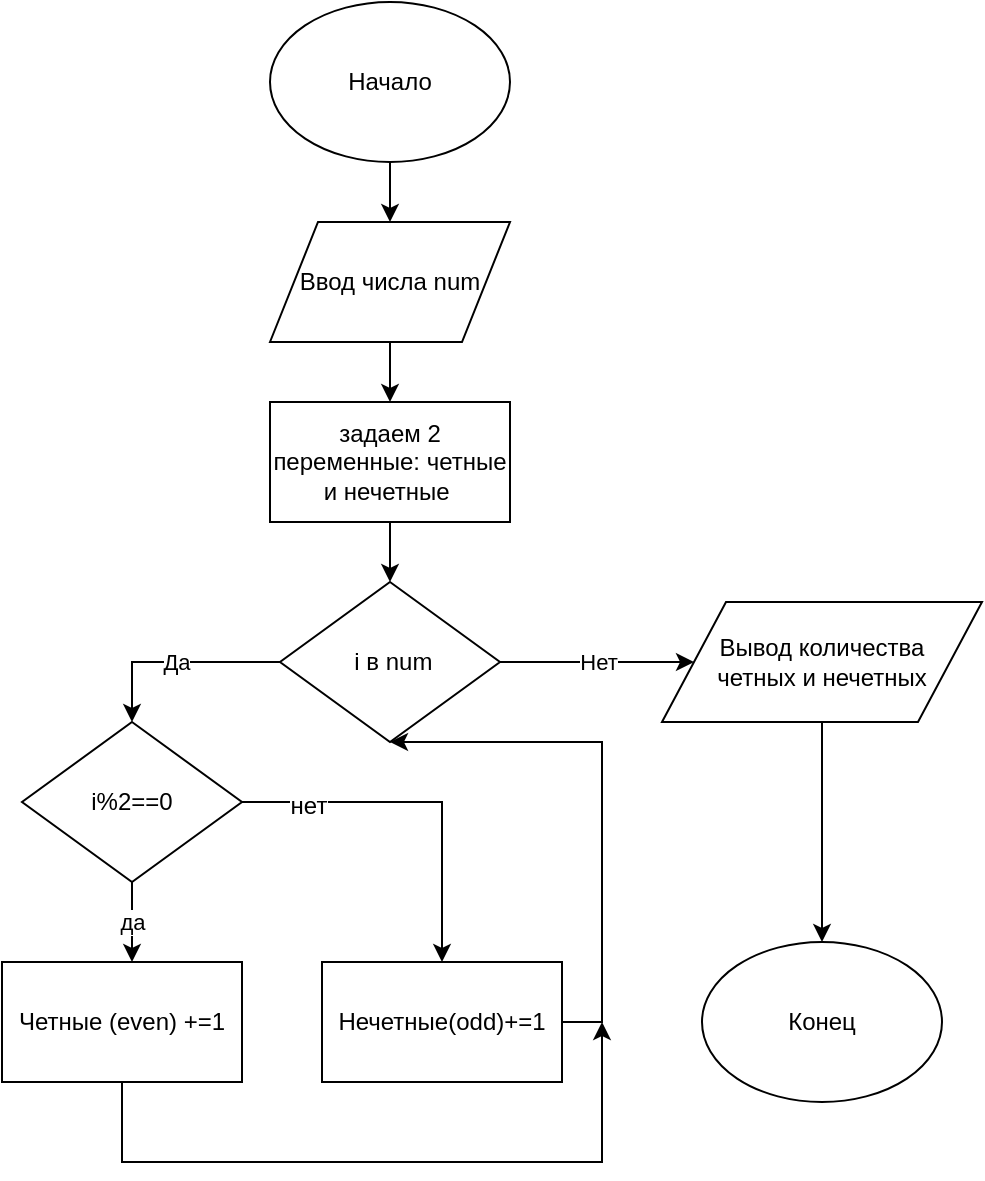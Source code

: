 <mxfile version="12.7.2" type="device" pages="5"><diagram id="cVcBl5PvvGl1YA1NS3B1" name="task_2"><mxGraphModel dx="1230" dy="556" grid="1" gridSize="10" guides="1" tooltips="1" connect="1" arrows="1" fold="1" page="1" pageScale="1" pageWidth="827" pageHeight="1169" math="0" shadow="0"><root><mxCell id="0"/><mxCell id="1" parent="0"/><mxCell id="2B7s7VQvjtaBK5-fvuif-4" value="" style="edgeStyle=orthogonalEdgeStyle;rounded=0;orthogonalLoop=1;jettySize=auto;html=1;" edge="1" parent="1" source="2B7s7VQvjtaBK5-fvuif-1" target="2B7s7VQvjtaBK5-fvuif-2"><mxGeometry relative="1" as="geometry"/></mxCell><mxCell id="2B7s7VQvjtaBK5-fvuif-1" value="Начало&lt;br&gt;" style="ellipse;whiteSpace=wrap;html=1;" vertex="1" parent="1"><mxGeometry x="354" y="40" width="120" height="80" as="geometry"/></mxCell><mxCell id="2B7s7VQvjtaBK5-fvuif-5" value="" style="edgeStyle=orthogonalEdgeStyle;rounded=0;orthogonalLoop=1;jettySize=auto;html=1;" edge="1" parent="1" source="2B7s7VQvjtaBK5-fvuif-2" target="2B7s7VQvjtaBK5-fvuif-3"><mxGeometry relative="1" as="geometry"/></mxCell><mxCell id="2B7s7VQvjtaBK5-fvuif-2" value="Ввод числа num" style="shape=parallelogram;perimeter=parallelogramPerimeter;whiteSpace=wrap;html=1;" vertex="1" parent="1"><mxGeometry x="354" y="150" width="120" height="60" as="geometry"/></mxCell><mxCell id="2B7s7VQvjtaBK5-fvuif-8" value="" style="edgeStyle=orthogonalEdgeStyle;rounded=0;orthogonalLoop=1;jettySize=auto;html=1;" edge="1" parent="1" source="2B7s7VQvjtaBK5-fvuif-3" target="2B7s7VQvjtaBK5-fvuif-7"><mxGeometry relative="1" as="geometry"/></mxCell><mxCell id="2B7s7VQvjtaBK5-fvuif-3" value="задаем 2 переменные: четные и нечетные&amp;nbsp;" style="rounded=0;whiteSpace=wrap;html=1;" vertex="1" parent="1"><mxGeometry x="354" y="240" width="120" height="60" as="geometry"/></mxCell><mxCell id="2B7s7VQvjtaBK5-fvuif-10" value="Да" style="edgeStyle=orthogonalEdgeStyle;rounded=0;orthogonalLoop=1;jettySize=auto;html=1;entryX=0.5;entryY=0;entryDx=0;entryDy=0;" edge="1" parent="1" source="2B7s7VQvjtaBK5-fvuif-7" target="2B7s7VQvjtaBK5-fvuif-9"><mxGeometry relative="1" as="geometry"/></mxCell><mxCell id="2B7s7VQvjtaBK5-fvuif-22" value="Нет" style="edgeStyle=orthogonalEdgeStyle;rounded=0;orthogonalLoop=1;jettySize=auto;html=1;entryX=0;entryY=0.5;entryDx=0;entryDy=0;" edge="1" parent="1" source="2B7s7VQvjtaBK5-fvuif-7" target="2B7s7VQvjtaBK5-fvuif-23"><mxGeometry relative="1" as="geometry"><mxPoint x="549" y="370" as="targetPoint"/></mxGeometry></mxCell><mxCell id="2B7s7VQvjtaBK5-fvuif-7" value="&amp;nbsp;i в num" style="rhombus;whiteSpace=wrap;html=1;" vertex="1" parent="1"><mxGeometry x="359" y="330" width="110" height="80" as="geometry"/></mxCell><mxCell id="2B7s7VQvjtaBK5-fvuif-12" value="да" style="edgeStyle=orthogonalEdgeStyle;rounded=0;orthogonalLoop=1;jettySize=auto;html=1;" edge="1" parent="1" source="2B7s7VQvjtaBK5-fvuif-9" target="2B7s7VQvjtaBK5-fvuif-11"><mxGeometry relative="1" as="geometry"><Array as="points"><mxPoint x="285" y="510"/><mxPoint x="285" y="510"/></Array></mxGeometry></mxCell><mxCell id="2B7s7VQvjtaBK5-fvuif-15" value="" style="edgeStyle=orthogonalEdgeStyle;rounded=0;orthogonalLoop=1;jettySize=auto;html=1;entryX=0.5;entryY=0;entryDx=0;entryDy=0;" edge="1" parent="1" source="2B7s7VQvjtaBK5-fvuif-9" target="2B7s7VQvjtaBK5-fvuif-13"><mxGeometry relative="1" as="geometry"><mxPoint x="420" y="440" as="targetPoint"/></mxGeometry></mxCell><mxCell id="2B7s7VQvjtaBK5-fvuif-16" value="нет" style="text;html=1;align=center;verticalAlign=middle;resizable=0;points=[];labelBackgroundColor=#ffffff;" vertex="1" connectable="0" parent="2B7s7VQvjtaBK5-fvuif-15"><mxGeometry x="-0.636" y="-2" relative="1" as="geometry"><mxPoint as="offset"/></mxGeometry></mxCell><mxCell id="2B7s7VQvjtaBK5-fvuif-9" value="i%2==0" style="rhombus;whiteSpace=wrap;html=1;" vertex="1" parent="1"><mxGeometry x="230" y="400" width="110" height="80" as="geometry"/></mxCell><mxCell id="2B7s7VQvjtaBK5-fvuif-20" value="" style="edgeStyle=orthogonalEdgeStyle;rounded=0;orthogonalLoop=1;jettySize=auto;html=1;" edge="1" parent="1" source="2B7s7VQvjtaBK5-fvuif-11"><mxGeometry relative="1" as="geometry"><mxPoint x="520" y="550" as="targetPoint"/><Array as="points"><mxPoint x="280" y="620"/><mxPoint x="520" y="620"/></Array></mxGeometry></mxCell><mxCell id="2B7s7VQvjtaBK5-fvuif-11" value="Четные (even) +=1" style="rounded=0;whiteSpace=wrap;html=1;" vertex="1" parent="1"><mxGeometry x="220" y="520" width="120" height="60" as="geometry"/></mxCell><mxCell id="2B7s7VQvjtaBK5-fvuif-18" value="" style="edgeStyle=orthogonalEdgeStyle;rounded=0;orthogonalLoop=1;jettySize=auto;html=1;entryX=0.5;entryY=1;entryDx=0;entryDy=0;exitX=1;exitY=0.5;exitDx=0;exitDy=0;" edge="1" parent="1" source="2B7s7VQvjtaBK5-fvuif-13" target="2B7s7VQvjtaBK5-fvuif-7"><mxGeometry relative="1" as="geometry"><mxPoint x="440" y="660" as="targetPoint"/><Array as="points"><mxPoint x="520" y="550"/><mxPoint x="520" y="410"/></Array></mxGeometry></mxCell><mxCell id="2B7s7VQvjtaBK5-fvuif-13" value="Нечетные(odd)+=1" style="rounded=0;whiteSpace=wrap;html=1;" vertex="1" parent="1"><mxGeometry x="380" y="520" width="120" height="60" as="geometry"/></mxCell><mxCell id="2B7s7VQvjtaBK5-fvuif-26" value="" style="edgeStyle=orthogonalEdgeStyle;rounded=0;orthogonalLoop=1;jettySize=auto;html=1;entryX=0.5;entryY=0;entryDx=0;entryDy=0;" edge="1" parent="1" source="2B7s7VQvjtaBK5-fvuif-23" target="2B7s7VQvjtaBK5-fvuif-24"><mxGeometry relative="1" as="geometry"><mxPoint x="630" y="480" as="targetPoint"/></mxGeometry></mxCell><mxCell id="2B7s7VQvjtaBK5-fvuif-23" value="Вывод количества &lt;br&gt;четных и нечетных" style="shape=parallelogram;perimeter=parallelogramPerimeter;whiteSpace=wrap;html=1;" vertex="1" parent="1"><mxGeometry x="550" y="340" width="160" height="60" as="geometry"/></mxCell><mxCell id="2B7s7VQvjtaBK5-fvuif-24" value="Конец" style="ellipse;whiteSpace=wrap;html=1;" vertex="1" parent="1"><mxGeometry x="570" y="510" width="120" height="80" as="geometry"/></mxCell></root></mxGraphModel></diagram><diagram id="htHFa35PBPR-ctYEZEYh" name="task_3"><mxGraphModel dx="1230" dy="556" grid="1" gridSize="10" guides="1" tooltips="1" connect="1" arrows="1" fold="1" page="1" pageScale="1" pageWidth="827" pageHeight="1169" math="0" shadow="0"><root><mxCell id="3wDYIegQYm0d0tAoVAEb-0"/><mxCell id="3wDYIegQYm0d0tAoVAEb-1" parent="3wDYIegQYm0d0tAoVAEb-0"/><mxCell id="3wDYIegQYm0d0tAoVAEb-7" value="" style="edgeStyle=orthogonalEdgeStyle;rounded=0;orthogonalLoop=1;jettySize=auto;html=1;" edge="1" parent="3wDYIegQYm0d0tAoVAEb-1" source="3wDYIegQYm0d0tAoVAEb-2" target="3wDYIegQYm0d0tAoVAEb-3"><mxGeometry relative="1" as="geometry"/></mxCell><mxCell id="3wDYIegQYm0d0tAoVAEb-2" value="Начало&lt;br&gt;" style="ellipse;whiteSpace=wrap;html=1;" vertex="1" parent="3wDYIegQYm0d0tAoVAEb-1"><mxGeometry x="100" y="40" width="120" height="80" as="geometry"/></mxCell><mxCell id="3wDYIegQYm0d0tAoVAEb-8" value="" style="edgeStyle=orthogonalEdgeStyle;rounded=0;orthogonalLoop=1;jettySize=auto;html=1;" edge="1" parent="3wDYIegQYm0d0tAoVAEb-1" source="3wDYIegQYm0d0tAoVAEb-3" target="3wDYIegQYm0d0tAoVAEb-4"><mxGeometry relative="1" as="geometry"/></mxCell><mxCell id="3wDYIegQYm0d0tAoVAEb-3" value="ввод num &lt;br&gt;типа int" style="shape=parallelogram;perimeter=parallelogramPerimeter;whiteSpace=wrap;html=1;" vertex="1" parent="3wDYIegQYm0d0tAoVAEb-1"><mxGeometry x="100" y="160" width="120" height="60" as="geometry"/></mxCell><mxCell id="3wDYIegQYm0d0tAoVAEb-9" value="" style="edgeStyle=orthogonalEdgeStyle;rounded=0;orthogonalLoop=1;jettySize=auto;html=1;" edge="1" parent="3wDYIegQYm0d0tAoVAEb-1" source="3wDYIegQYm0d0tAoVAEb-4" target="3wDYIegQYm0d0tAoVAEb-5"><mxGeometry relative="1" as="geometry"/></mxCell><mxCell id="3wDYIegQYm0d0tAoVAEb-4" value="change(num)" style="shape=process;whiteSpace=wrap;html=1;backgroundOutline=1;" vertex="1" parent="3wDYIegQYm0d0tAoVAEb-1"><mxGeometry x="100" y="260" width="120" height="60" as="geometry"/></mxCell><mxCell id="3wDYIegQYm0d0tAoVAEb-10" value="" style="edgeStyle=orthogonalEdgeStyle;rounded=0;orthogonalLoop=1;jettySize=auto;html=1;" edge="1" parent="3wDYIegQYm0d0tAoVAEb-1" source="3wDYIegQYm0d0tAoVAEb-5" target="3wDYIegQYm0d0tAoVAEb-6"><mxGeometry relative="1" as="geometry"/></mxCell><mxCell id="3wDYIegQYm0d0tAoVAEb-5" value="вывод change(num)" style="shape=parallelogram;perimeter=parallelogramPerimeter;whiteSpace=wrap;html=1;" vertex="1" parent="3wDYIegQYm0d0tAoVAEb-1"><mxGeometry x="100" y="360" width="120" height="60" as="geometry"/></mxCell><mxCell id="3wDYIegQYm0d0tAoVAEb-6" value="happy end" style="ellipse;whiteSpace=wrap;html=1;" vertex="1" parent="3wDYIegQYm0d0tAoVAEb-1"><mxGeometry x="100" y="460" width="120" height="80" as="geometry"/></mxCell><mxCell id="3wDYIegQYm0d0tAoVAEb-15" value="" style="edgeStyle=orthogonalEdgeStyle;rounded=0;orthogonalLoop=1;jettySize=auto;html=1;" edge="1" parent="3wDYIegQYm0d0tAoVAEb-1" source="3wDYIegQYm0d0tAoVAEb-11" target="3wDYIegQYm0d0tAoVAEb-12"><mxGeometry relative="1" as="geometry"/></mxCell><mxCell id="3wDYIegQYm0d0tAoVAEb-11" value="change(num)" style="ellipse;whiteSpace=wrap;html=1;" vertex="1" parent="3wDYIegQYm0d0tAoVAEb-1"><mxGeometry x="560" y="40" width="120" height="80" as="geometry"/></mxCell><mxCell id="3wDYIegQYm0d0tAoVAEb-14" value="" style="edgeStyle=orthogonalEdgeStyle;rounded=0;orthogonalLoop=1;jettySize=auto;html=1;" edge="1" parent="3wDYIegQYm0d0tAoVAEb-1" source="3wDYIegQYm0d0tAoVAEb-12" target="3wDYIegQYm0d0tAoVAEb-13"><mxGeometry relative="1" as="geometry"/></mxCell><mxCell id="3wDYIegQYm0d0tAoVAEb-12" value="x=num%10" style="rounded=0;whiteSpace=wrap;html=1;" vertex="1" parent="3wDYIegQYm0d0tAoVAEb-1"><mxGeometry x="560" y="140" width="120" height="60" as="geometry"/></mxCell><mxCell id="HmK0PFkaujQfzYvr7Cwz-4" value="" style="edgeStyle=orthogonalEdgeStyle;rounded=0;orthogonalLoop=1;jettySize=auto;html=1;" edge="1" parent="3wDYIegQYm0d0tAoVAEb-1" source="3wDYIegQYm0d0tAoVAEb-13" target="3wDYIegQYm0d0tAoVAEb-16"><mxGeometry relative="1" as="geometry"/></mxCell><mxCell id="3wDYIegQYm0d0tAoVAEb-13" value="new_num=num//10" style="rounded=0;whiteSpace=wrap;html=1;" vertex="1" parent="3wDYIegQYm0d0tAoVAEb-1"><mxGeometry x="560" y="220" width="120" height="60" as="geometry"/></mxCell><mxCell id="3wDYIegQYm0d0tAoVAEb-18" value="Да" style="edgeStyle=orthogonalEdgeStyle;rounded=0;orthogonalLoop=1;jettySize=auto;html=1;" edge="1" parent="3wDYIegQYm0d0tAoVAEb-1" source="3wDYIegQYm0d0tAoVAEb-16"><mxGeometry relative="1" as="geometry"><mxPoint x="520" y="350" as="targetPoint"/></mxGeometry></mxCell><mxCell id="HmK0PFkaujQfzYvr7Cwz-2" value="нет" style="edgeStyle=orthogonalEdgeStyle;rounded=0;orthogonalLoop=1;jettySize=auto;html=1;" edge="1" parent="3wDYIegQYm0d0tAoVAEb-1" source="3wDYIegQYm0d0tAoVAEb-16"><mxGeometry relative="1" as="geometry"><mxPoint x="620" y="450" as="targetPoint"/></mxGeometry></mxCell><mxCell id="3wDYIegQYm0d0tAoVAEb-16" value="new_num ==0" style="rhombus;whiteSpace=wrap;html=1;" vertex="1" parent="3wDYIegQYm0d0tAoVAEb-1"><mxGeometry x="570" y="310" width="100" height="80" as="geometry"/></mxCell><mxCell id="HmK0PFkaujQfzYvr7Cwz-0" value="return x" style="rounded=0;whiteSpace=wrap;html=1;" vertex="1" parent="3wDYIegQYm0d0tAoVAEb-1"><mxGeometry x="400" y="320" width="120" height="60" as="geometry"/></mxCell><mxCell id="HmK0PFkaujQfzYvr7Cwz-6" value="" style="edgeStyle=orthogonalEdgeStyle;rounded=0;orthogonalLoop=1;jettySize=auto;html=1;" edge="1" parent="3wDYIegQYm0d0tAoVAEb-1" source="HmK0PFkaujQfzYvr7Cwz-3" target="HmK0PFkaujQfzYvr7Cwz-5"><mxGeometry relative="1" as="geometry"/></mxCell><mxCell id="HmK0PFkaujQfzYvr7Cwz-3" value="return x, change(new_num)" style="rounded=0;whiteSpace=wrap;html=1;" vertex="1" parent="3wDYIegQYm0d0tAoVAEb-1"><mxGeometry x="560" y="450" width="120" height="60" as="geometry"/></mxCell><mxCell id="HmK0PFkaujQfzYvr7Cwz-5" value="The end" style="ellipse;whiteSpace=wrap;html=1;" vertex="1" parent="3wDYIegQYm0d0tAoVAEb-1"><mxGeometry x="560" y="530" width="120" height="80" as="geometry"/></mxCell></root></mxGraphModel></diagram><diagram id="d_gdqu7An_P6Xfjf4X7l" name="task_4"><mxGraphModel dx="1230" dy="556" grid="1" gridSize="10" guides="1" tooltips="1" connect="1" arrows="1" fold="1" page="1" pageScale="1" pageWidth="827" pageHeight="1169" math="0" shadow="0"><root><mxCell id="zv3IUPLX15YgJbTpTtwb-0"/><mxCell id="zv3IUPLX15YgJbTpTtwb-1" parent="zv3IUPLX15YgJbTpTtwb-0"/><mxCell id="zv3IUPLX15YgJbTpTtwb-4" value="" style="edgeStyle=orthogonalEdgeStyle;rounded=0;orthogonalLoop=1;jettySize=auto;html=1;" edge="1" parent="zv3IUPLX15YgJbTpTtwb-1" source="zv3IUPLX15YgJbTpTtwb-2" target="zv3IUPLX15YgJbTpTtwb-3"><mxGeometry relative="1" as="geometry"/></mxCell><mxCell id="zv3IUPLX15YgJbTpTtwb-2" value="Начало&lt;br&gt;" style="ellipse;whiteSpace=wrap;html=1;" vertex="1" parent="zv3IUPLX15YgJbTpTtwb-1"><mxGeometry x="354" y="40" width="120" height="80" as="geometry"/></mxCell><mxCell id="zv3IUPLX15YgJbTpTtwb-6" value="" style="edgeStyle=orthogonalEdgeStyle;rounded=0;orthogonalLoop=1;jettySize=auto;html=1;" edge="1" parent="zv3IUPLX15YgJbTpTtwb-1" source="zv3IUPLX15YgJbTpTtwb-3" target="zv3IUPLX15YgJbTpTtwb-5"><mxGeometry relative="1" as="geometry"/></mxCell><mxCell id="zv3IUPLX15YgJbTpTtwb-3" value="Ввод числа n" style="shape=parallelogram;perimeter=parallelogramPerimeter;whiteSpace=wrap;html=1;" vertex="1" parent="zv3IUPLX15YgJbTpTtwb-1"><mxGeometry x="354" y="150" width="120" height="60" as="geometry"/></mxCell><mxCell id="zv3IUPLX15YgJbTpTtwb-8" value="" style="edgeStyle=orthogonalEdgeStyle;rounded=0;orthogonalLoop=1;jettySize=auto;html=1;" edge="1" parent="zv3IUPLX15YgJbTpTtwb-1" source="zv3IUPLX15YgJbTpTtwb-5" target="zv3IUPLX15YgJbTpTtwb-7"><mxGeometry relative="1" as="geometry"/></mxCell><mxCell id="zv3IUPLX15YgJbTpTtwb-5" value="number=1&lt;br&gt;i=1&lt;br&gt;summ=0" style="rounded=0;whiteSpace=wrap;html=1;" vertex="1" parent="zv3IUPLX15YgJbTpTtwb-1"><mxGeometry x="354" y="240" width="120" height="60" as="geometry"/></mxCell><mxCell id="zv3IUPLX15YgJbTpTtwb-10" value="Да" style="edgeStyle=orthogonalEdgeStyle;rounded=0;orthogonalLoop=1;jettySize=auto;html=1;" edge="1" parent="zv3IUPLX15YgJbTpTtwb-1" source="zv3IUPLX15YgJbTpTtwb-7" target="zv3IUPLX15YgJbTpTtwb-9"><mxGeometry relative="1" as="geometry"/></mxCell><mxCell id="zv3IUPLX15YgJbTpTtwb-14" value="Нет" style="edgeStyle=orthogonalEdgeStyle;rounded=0;orthogonalLoop=1;jettySize=auto;html=1;" edge="1" parent="zv3IUPLX15YgJbTpTtwb-1" source="zv3IUPLX15YgJbTpTtwb-7" target="zv3IUPLX15YgJbTpTtwb-13"><mxGeometry relative="1" as="geometry"/></mxCell><mxCell id="zv3IUPLX15YgJbTpTtwb-7" value="i&amp;lt;=n" style="rhombus;whiteSpace=wrap;html=1;" vertex="1" parent="zv3IUPLX15YgJbTpTtwb-1"><mxGeometry x="374" y="330" width="80" height="80" as="geometry"/></mxCell><mxCell id="zv3IUPLX15YgJbTpTtwb-12" value="" style="edgeStyle=orthogonalEdgeStyle;rounded=0;orthogonalLoop=1;jettySize=auto;html=1;entryX=0.5;entryY=1;entryDx=0;entryDy=0;" edge="1" parent="zv3IUPLX15YgJbTpTtwb-1" source="zv3IUPLX15YgJbTpTtwb-9" target="zv3IUPLX15YgJbTpTtwb-7"><mxGeometry relative="1" as="geometry"><mxPoint x="270" y="480" as="targetPoint"/><Array as="points"><mxPoint x="270" y="430"/><mxPoint x="414" y="430"/></Array></mxGeometry></mxCell><mxCell id="zv3IUPLX15YgJbTpTtwb-9" value="summ+=number&lt;br&gt;number=number/(-2)&lt;br&gt;i+=1" style="rounded=0;whiteSpace=wrap;html=1;" vertex="1" parent="zv3IUPLX15YgJbTpTtwb-1"><mxGeometry x="210" y="340" width="120" height="60" as="geometry"/></mxCell><mxCell id="zv3IUPLX15YgJbTpTtwb-16" value="" style="edgeStyle=orthogonalEdgeStyle;rounded=0;orthogonalLoop=1;jettySize=auto;html=1;" edge="1" parent="zv3IUPLX15YgJbTpTtwb-1" source="zv3IUPLX15YgJbTpTtwb-13" target="zv3IUPLX15YgJbTpTtwb-15"><mxGeometry relative="1" as="geometry"/></mxCell><mxCell id="zv3IUPLX15YgJbTpTtwb-13" value="Вывод summ" style="shape=parallelogram;perimeter=parallelogramPerimeter;whiteSpace=wrap;html=1;" vertex="1" parent="zv3IUPLX15YgJbTpTtwb-1"><mxGeometry x="490" y="340" width="120" height="60" as="geometry"/></mxCell><mxCell id="zv3IUPLX15YgJbTpTtwb-15" value="Конец" style="ellipse;whiteSpace=wrap;html=1;" vertex="1" parent="zv3IUPLX15YgJbTpTtwb-1"><mxGeometry x="490" y="430" width="120" height="80" as="geometry"/></mxCell></root></mxGraphModel></diagram><diagram id="0Hk7PmexzZ79saxMyR35" name="task_7"><mxGraphModel dx="1230" dy="556" grid="1" gridSize="10" guides="1" tooltips="1" connect="1" arrows="1" fold="1" page="1" pageScale="1" pageWidth="827" pageHeight="1169" math="0" shadow="0"><root><mxCell id="iym9h996aThBwmZMdNR1-0"/><mxCell id="iym9h996aThBwmZMdNR1-1" parent="iym9h996aThBwmZMdNR1-0"/><mxCell id="YNy6yVVT3I36e7W_XTwU-2" value="" style="edgeStyle=orthogonalEdgeStyle;rounded=0;orthogonalLoop=1;jettySize=auto;html=1;" edge="1" parent="iym9h996aThBwmZMdNR1-1" source="YNy6yVVT3I36e7W_XTwU-0" target="YNy6yVVT3I36e7W_XTwU-1"><mxGeometry relative="1" as="geometry"/></mxCell><mxCell id="YNy6yVVT3I36e7W_XTwU-0" value="Начало&lt;br&gt;" style="ellipse;whiteSpace=wrap;html=1;" vertex="1" parent="iym9h996aThBwmZMdNR1-1"><mxGeometry x="120" y="30" width="120" height="80" as="geometry"/></mxCell><mxCell id="GIR4nzMrFjEobpWYyMi7-1" value="" style="edgeStyle=orthogonalEdgeStyle;rounded=0;orthogonalLoop=1;jettySize=auto;html=1;" edge="1" parent="iym9h996aThBwmZMdNR1-1" source="YNy6yVVT3I36e7W_XTwU-1" target="GIR4nzMrFjEobpWYyMi7-0"><mxGeometry relative="1" as="geometry"/></mxCell><mxCell id="YNy6yVVT3I36e7W_XTwU-1" value="введи число n (int)" style="shape=parallelogram;perimeter=parallelogramPerimeter;whiteSpace=wrap;html=1;" vertex="1" parent="iym9h996aThBwmZMdNR1-1"><mxGeometry x="110" y="140" width="140" height="60" as="geometry"/></mxCell><mxCell id="YNy6yVVT3I36e7W_XTwU-6" value="" style="edgeStyle=orthogonalEdgeStyle;rounded=0;orthogonalLoop=1;jettySize=auto;html=1;" edge="1" parent="iym9h996aThBwmZMdNR1-1" source="YNy6yVVT3I36e7W_XTwU-3" target="YNy6yVVT3I36e7W_XTwU-5"><mxGeometry relative="1" as="geometry"/></mxCell><mxCell id="YNy6yVVT3I36e7W_XTwU-3" value="Вывод &lt;br&gt;ref_1(n),ref_2(n)" style="shape=parallelogram;perimeter=parallelogramPerimeter;whiteSpace=wrap;html=1;" vertex="1" parent="iym9h996aThBwmZMdNR1-1"><mxGeometry x="110" y="390" width="140" height="60" as="geometry"/></mxCell><mxCell id="YNy6yVVT3I36e7W_XTwU-11" value="" style="edgeStyle=orthogonalEdgeStyle;rounded=0;orthogonalLoop=1;jettySize=auto;html=1;entryX=0.5;entryY=0;entryDx=0;entryDy=0;exitX=0;exitY=0.5;exitDx=0;exitDy=0;" edge="1" parent="iym9h996aThBwmZMdNR1-1" source="YNy6yVVT3I36e7W_XTwU-5" target="YNy6yVVT3I36e7W_XTwU-7"><mxGeometry relative="1" as="geometry"><mxPoint x="40" y="520" as="targetPoint"/></mxGeometry></mxCell><mxCell id="YNy6yVVT3I36e7W_XTwU-16" value="" style="edgeStyle=orthogonalEdgeStyle;rounded=0;orthogonalLoop=1;jettySize=auto;html=1;entryX=0.5;entryY=0;entryDx=0;entryDy=0;exitX=1;exitY=0.5;exitDx=0;exitDy=0;" edge="1" parent="iym9h996aThBwmZMdNR1-1" source="YNy6yVVT3I36e7W_XTwU-5" target="YNy6yVVT3I36e7W_XTwU-8"><mxGeometry relative="1" as="geometry"><mxPoint x="300" y="550" as="targetPoint"/></mxGeometry></mxCell><mxCell id="YNy6yVVT3I36e7W_XTwU-5" value="ref_1(n)==ref_2(n)" style="rhombus;whiteSpace=wrap;html=1;" vertex="1" parent="iym9h996aThBwmZMdNR1-1"><mxGeometry x="120" y="480" width="120" height="80" as="geometry"/></mxCell><mxCell id="YNy6yVVT3I36e7W_XTwU-21" value="" style="edgeStyle=orthogonalEdgeStyle;rounded=0;orthogonalLoop=1;jettySize=auto;html=1;entryX=0.5;entryY=0;entryDx=0;entryDy=0;" edge="1" parent="iym9h996aThBwmZMdNR1-1" source="YNy6yVVT3I36e7W_XTwU-7" target="YNy6yVVT3I36e7W_XTwU-17"><mxGeometry relative="1" as="geometry"><mxPoint x="80" y="710" as="targetPoint"/></mxGeometry></mxCell><mxCell id="YNy6yVVT3I36e7W_XTwU-7" value="Вывод &quot;равно&quot;" style="shape=parallelogram;perimeter=parallelogramPerimeter;whiteSpace=wrap;html=1;" vertex="1" parent="iym9h996aThBwmZMdNR1-1"><mxGeometry x="20" y="570" width="120" height="60" as="geometry"/></mxCell><mxCell id="YNy6yVVT3I36e7W_XTwU-19" value="" style="edgeStyle=orthogonalEdgeStyle;rounded=0;orthogonalLoop=1;jettySize=auto;html=1;entryX=0.5;entryY=0;entryDx=0;entryDy=0;" edge="1" parent="iym9h996aThBwmZMdNR1-1" source="YNy6yVVT3I36e7W_XTwU-8" target="YNy6yVVT3I36e7W_XTwU-17"><mxGeometry relative="1" as="geometry"><mxPoint x="280" y="710" as="targetPoint"/></mxGeometry></mxCell><mxCell id="YNy6yVVT3I36e7W_XTwU-8" value="Вывод &quot;не равно&quot;" style="shape=parallelogram;perimeter=parallelogramPerimeter;whiteSpace=wrap;html=1;" vertex="1" parent="iym9h996aThBwmZMdNR1-1"><mxGeometry x="220" y="570" width="120" height="60" as="geometry"/></mxCell><mxCell id="YNy6yVVT3I36e7W_XTwU-17" value="Конец" style="ellipse;whiteSpace=wrap;html=1;" vertex="1" parent="iym9h996aThBwmZMdNR1-1"><mxGeometry x="120" y="670" width="120" height="80" as="geometry"/></mxCell><mxCell id="GIR4nzMrFjEobpWYyMi7-8" value="" style="edgeStyle=orthogonalEdgeStyle;rounded=0;orthogonalLoop=1;jettySize=auto;html=1;" edge="1" parent="iym9h996aThBwmZMdNR1-1" source="YNy6yVVT3I36e7W_XTwU-22" target="GIR4nzMrFjEobpWYyMi7-7"><mxGeometry relative="1" as="geometry"/></mxCell><mxCell id="YNy6yVVT3I36e7W_XTwU-22" value="ref_2(n)" style="ellipse;whiteSpace=wrap;html=1;" vertex="1" parent="iym9h996aThBwmZMdNR1-1"><mxGeometry x="560" y="545" width="120" height="80" as="geometry"/></mxCell><mxCell id="YNy6yVVT3I36e7W_XTwU-26" value="" style="edgeStyle=orthogonalEdgeStyle;rounded=0;orthogonalLoop=1;jettySize=auto;html=1;" edge="1" parent="iym9h996aThBwmZMdNR1-1" source="YNy6yVVT3I36e7W_XTwU-23" target="YNy6yVVT3I36e7W_XTwU-25"><mxGeometry relative="1" as="geometry"/></mxCell><mxCell id="YNy6yVVT3I36e7W_XTwU-23" value="i=0&lt;br&gt;summ=0" style="rounded=0;whiteSpace=wrap;html=1;" vertex="1" parent="iym9h996aThBwmZMdNR1-1"><mxGeometry x="550" y="140" width="120" height="60" as="geometry"/></mxCell><mxCell id="YNy6yVVT3I36e7W_XTwU-29" value="Да" style="edgeStyle=orthogonalEdgeStyle;rounded=0;orthogonalLoop=1;jettySize=auto;html=1;exitX=0;exitY=0.5;exitDx=0;exitDy=0;" edge="1" parent="iym9h996aThBwmZMdNR1-1" source="YNy6yVVT3I36e7W_XTwU-25" target="YNy6yVVT3I36e7W_XTwU-27"><mxGeometry relative="1" as="geometry"><mxPoint x="490" y="260" as="targetPoint"/></mxGeometry></mxCell><mxCell id="YNy6yVVT3I36e7W_XTwU-34" value="нет" style="edgeStyle=orthogonalEdgeStyle;rounded=0;orthogonalLoop=1;jettySize=auto;html=1;entryX=0.5;entryY=0;entryDx=0;entryDy=0;" edge="1" parent="iym9h996aThBwmZMdNR1-1" source="YNy6yVVT3I36e7W_XTwU-25" target="YNy6yVVT3I36e7W_XTwU-32"><mxGeometry relative="1" as="geometry"><mxPoint x="730" y="260" as="targetPoint"/></mxGeometry></mxCell><mxCell id="YNy6yVVT3I36e7W_XTwU-25" value="i&amp;lt;n" style="rhombus;whiteSpace=wrap;html=1;" vertex="1" parent="iym9h996aThBwmZMdNR1-1"><mxGeometry x="570" y="220" width="80" height="80" as="geometry"/></mxCell><mxCell id="YNy6yVVT3I36e7W_XTwU-31" value="" style="edgeStyle=orthogonalEdgeStyle;rounded=0;orthogonalLoop=1;jettySize=auto;html=1;entryX=0.5;entryY=1;entryDx=0;entryDy=0;exitX=1;exitY=0.5;exitDx=0;exitDy=0;" edge="1" parent="iym9h996aThBwmZMdNR1-1" source="YNy6yVVT3I36e7W_XTwU-27" target="YNy6yVVT3I36e7W_XTwU-25"><mxGeometry relative="1" as="geometry"><mxPoint x="684" y="350" as="targetPoint"/></mxGeometry></mxCell><mxCell id="YNy6yVVT3I36e7W_XTwU-27" value="&lt;span style=&quot;white-space: normal&quot;&gt;i+=1&lt;/span&gt;&lt;br style=&quot;white-space: normal&quot;&gt;&lt;span style=&quot;white-space: normal&quot;&gt;summ+=i&lt;/span&gt;" style="rounded=0;whiteSpace=wrap;html=1;" vertex="1" parent="iym9h996aThBwmZMdNR1-1"><mxGeometry x="470" y="330" width="120" height="60" as="geometry"/></mxCell><mxCell id="YNy6yVVT3I36e7W_XTwU-36" value="" style="edgeStyle=orthogonalEdgeStyle;rounded=0;orthogonalLoop=1;jettySize=auto;html=1;" edge="1" parent="iym9h996aThBwmZMdNR1-1" source="YNy6yVVT3I36e7W_XTwU-32" target="YNy6yVVT3I36e7W_XTwU-35"><mxGeometry relative="1" as="geometry"/></mxCell><mxCell id="YNy6yVVT3I36e7W_XTwU-32" value="return summ" style="rounded=0;whiteSpace=wrap;html=1;" vertex="1" parent="iym9h996aThBwmZMdNR1-1"><mxGeometry x="670" y="330" width="120" height="60" as="geometry"/></mxCell><mxCell id="YNy6yVVT3I36e7W_XTwU-35" value="Конец" style="ellipse;whiteSpace=wrap;html=1;" vertex="1" parent="iym9h996aThBwmZMdNR1-1"><mxGeometry x="670" y="420" width="120" height="80" as="geometry"/></mxCell><mxCell id="GIR4nzMrFjEobpWYyMi7-3" value="" style="edgeStyle=orthogonalEdgeStyle;rounded=0;orthogonalLoop=1;jettySize=auto;html=1;" edge="1" parent="iym9h996aThBwmZMdNR1-1" source="GIR4nzMrFjEobpWYyMi7-0" target="GIR4nzMrFjEobpWYyMi7-2"><mxGeometry relative="1" as="geometry"/></mxCell><mxCell id="GIR4nzMrFjEobpWYyMi7-0" value="ref_1(n)" style="shape=process;whiteSpace=wrap;html=1;backgroundOutline=1;" vertex="1" parent="iym9h996aThBwmZMdNR1-1"><mxGeometry x="120" y="230" width="120" height="60" as="geometry"/></mxCell><mxCell id="GIR4nzMrFjEobpWYyMi7-4" value="" style="edgeStyle=orthogonalEdgeStyle;rounded=0;orthogonalLoop=1;jettySize=auto;html=1;" edge="1" parent="iym9h996aThBwmZMdNR1-1" source="GIR4nzMrFjEobpWYyMi7-2" target="YNy6yVVT3I36e7W_XTwU-3"><mxGeometry relative="1" as="geometry"/></mxCell><mxCell id="GIR4nzMrFjEobpWYyMi7-2" value="&lt;span style=&quot;white-space: normal&quot;&gt;ref_2(n)&lt;/span&gt;" style="shape=process;whiteSpace=wrap;html=1;backgroundOutline=1;" vertex="1" parent="iym9h996aThBwmZMdNR1-1"><mxGeometry x="120" y="310" width="120" height="60" as="geometry"/></mxCell><mxCell id="GIR4nzMrFjEobpWYyMi7-6" value="" style="edgeStyle=orthogonalEdgeStyle;rounded=0;orthogonalLoop=1;jettySize=auto;html=1;" edge="1" parent="iym9h996aThBwmZMdNR1-1" source="GIR4nzMrFjEobpWYyMi7-5" target="YNy6yVVT3I36e7W_XTwU-23"><mxGeometry relative="1" as="geometry"/></mxCell><mxCell id="GIR4nzMrFjEobpWYyMi7-5" value="ref_1(n)" style="ellipse;whiteSpace=wrap;html=1;" vertex="1" parent="iym9h996aThBwmZMdNR1-1"><mxGeometry x="550" y="40" width="120" height="80" as="geometry"/></mxCell><mxCell id="GIR4nzMrFjEobpWYyMi7-10" value="" style="edgeStyle=orthogonalEdgeStyle;rounded=0;orthogonalLoop=1;jettySize=auto;html=1;" edge="1" parent="iym9h996aThBwmZMdNR1-1" source="GIR4nzMrFjEobpWYyMi7-7" target="GIR4nzMrFjEobpWYyMi7-9"><mxGeometry relative="1" as="geometry"/></mxCell><mxCell id="GIR4nzMrFjEobpWYyMi7-7" value="summ=n*(n+1)/2" style="rounded=0;whiteSpace=wrap;html=1;" vertex="1" parent="iym9h996aThBwmZMdNR1-1"><mxGeometry x="560" y="660" width="120" height="60" as="geometry"/></mxCell><mxCell id="GIR4nzMrFjEobpWYyMi7-12" value="" style="edgeStyle=orthogonalEdgeStyle;rounded=0;orthogonalLoop=1;jettySize=auto;html=1;" edge="1" parent="iym9h996aThBwmZMdNR1-1" source="GIR4nzMrFjEobpWYyMi7-9" target="GIR4nzMrFjEobpWYyMi7-11"><mxGeometry relative="1" as="geometry"/></mxCell><mxCell id="GIR4nzMrFjEobpWYyMi7-9" value="return summ" style="rounded=0;whiteSpace=wrap;html=1;" vertex="1" parent="iym9h996aThBwmZMdNR1-1"><mxGeometry x="560" y="760" width="120" height="60" as="geometry"/></mxCell><mxCell id="GIR4nzMrFjEobpWYyMi7-11" value="Конец" style="ellipse;whiteSpace=wrap;html=1;" vertex="1" parent="iym9h996aThBwmZMdNR1-1"><mxGeometry x="560" y="860" width="120" height="80" as="geometry"/></mxCell></root></mxGraphModel></diagram><diagram id="B_0BB3__RNZe_s642ybL" name="task_8"><mxGraphModel dx="1230" dy="556" grid="1" gridSize="10" guides="1" tooltips="1" connect="1" arrows="1" fold="1" page="1" pageScale="1" pageWidth="827" pageHeight="1169" math="0" shadow="0"><root><mxCell id="utZNltYMA65cSLpmDn5A-0"/><mxCell id="utZNltYMA65cSLpmDn5A-1" parent="utZNltYMA65cSLpmDn5A-0"/><mxCell id="utZNltYMA65cSLpmDn5A-5" value="" style="edgeStyle=orthogonalEdgeStyle;rounded=0;orthogonalLoop=1;jettySize=auto;html=1;" edge="1" parent="utZNltYMA65cSLpmDn5A-1" source="utZNltYMA65cSLpmDn5A-2" target="utZNltYMA65cSLpmDn5A-4"><mxGeometry relative="1" as="geometry"/></mxCell><mxCell id="utZNltYMA65cSLpmDn5A-2" value="Начало&lt;br&gt;" style="ellipse;whiteSpace=wrap;html=1;" vertex="1" parent="utZNltYMA65cSLpmDn5A-1"><mxGeometry x="360" y="30" width="120" height="80" as="geometry"/></mxCell><mxCell id="utZNltYMA65cSLpmDn5A-8" value="" style="edgeStyle=orthogonalEdgeStyle;rounded=0;orthogonalLoop=1;jettySize=auto;html=1;" edge="1" parent="utZNltYMA65cSLpmDn5A-1" source="utZNltYMA65cSLpmDn5A-3" target="utZNltYMA65cSLpmDn5A-7"><mxGeometry relative="1" as="geometry"/></mxCell><mxCell id="utZNltYMA65cSLpmDn5A-3" value="times=0" style="rounded=0;whiteSpace=wrap;html=1;" vertex="1" parent="utZNltYMA65cSLpmDn5A-1"><mxGeometry x="360" y="220" width="120" height="60" as="geometry"/></mxCell><mxCell id="utZNltYMA65cSLpmDn5A-6" value="" style="edgeStyle=orthogonalEdgeStyle;rounded=0;orthogonalLoop=1;jettySize=auto;html=1;" edge="1" parent="utZNltYMA65cSLpmDn5A-1" source="utZNltYMA65cSLpmDn5A-4" target="utZNltYMA65cSLpmDn5A-3"><mxGeometry relative="1" as="geometry"/></mxCell><mxCell id="utZNltYMA65cSLpmDn5A-4" value="ввод int p,n" style="shape=parallelogram;perimeter=parallelogramPerimeter;whiteSpace=wrap;html=1;" vertex="1" parent="utZNltYMA65cSLpmDn5A-1"><mxGeometry x="360" y="130" width="120" height="60" as="geometry"/></mxCell><mxCell id="utZNltYMA65cSLpmDn5A-10" value="Да" style="edgeStyle=orthogonalEdgeStyle;rounded=0;orthogonalLoop=1;jettySize=auto;html=1;" edge="1" parent="utZNltYMA65cSLpmDn5A-1" source="utZNltYMA65cSLpmDn5A-7" target="utZNltYMA65cSLpmDn5A-9"><mxGeometry relative="1" as="geometry"/></mxCell><mxCell id="jYHQZH5Na4_l2kQxZ9LD-8" value="Нет" style="edgeStyle=orthogonalEdgeStyle;rounded=0;orthogonalLoop=1;jettySize=auto;html=1;entryX=0;entryY=0.5;entryDx=0;entryDy=0;" edge="1" parent="utZNltYMA65cSLpmDn5A-1" source="utZNltYMA65cSLpmDn5A-7" target="jYHQZH5Na4_l2kQxZ9LD-9"><mxGeometry relative="1" as="geometry"><mxPoint x="540" y="350" as="targetPoint"/></mxGeometry></mxCell><mxCell id="utZNltYMA65cSLpmDn5A-7" value="p!=0" style="rhombus;whiteSpace=wrap;html=1;" vertex="1" parent="utZNltYMA65cSLpmDn5A-1"><mxGeometry x="380" y="310" width="80" height="80" as="geometry"/></mxCell><mxCell id="utZNltYMA65cSLpmDn5A-12" value="" style="edgeStyle=orthogonalEdgeStyle;rounded=0;orthogonalLoop=1;jettySize=auto;html=1;" edge="1" parent="utZNltYMA65cSLpmDn5A-1" source="utZNltYMA65cSLpmDn5A-9" target="utZNltYMA65cSLpmDn5A-11"><mxGeometry relative="1" as="geometry"/></mxCell><mxCell id="utZNltYMA65cSLpmDn5A-9" value="x=p%10" style="rounded=0;whiteSpace=wrap;html=1;" vertex="1" parent="utZNltYMA65cSLpmDn5A-1"><mxGeometry x="210" y="320" width="120" height="60" as="geometry"/></mxCell><mxCell id="utZNltYMA65cSLpmDn5A-14" value="Да" style="edgeStyle=orthogonalEdgeStyle;rounded=0;orthogonalLoop=1;jettySize=auto;html=1;" edge="1" parent="utZNltYMA65cSLpmDn5A-1" source="utZNltYMA65cSLpmDn5A-11"><mxGeometry relative="1" as="geometry"><mxPoint x="190" y="450" as="targetPoint"/></mxGeometry></mxCell><mxCell id="jYHQZH5Na4_l2kQxZ9LD-3" value="" style="edgeStyle=orthogonalEdgeStyle;rounded=0;orthogonalLoop=1;jettySize=auto;html=1;entryX=1;entryY=0.5;entryDx=0;entryDy=0;exitX=0.5;exitY=1;exitDx=0;exitDy=0;" edge="1" parent="utZNltYMA65cSLpmDn5A-1" source="utZNltYMA65cSLpmDn5A-11" target="jYHQZH5Na4_l2kQxZ9LD-0"><mxGeometry relative="1" as="geometry"><mxPoint x="270" y="570" as="targetPoint"/></mxGeometry></mxCell><mxCell id="jYHQZH5Na4_l2kQxZ9LD-4" value="Нет" style="text;html=1;align=center;verticalAlign=middle;resizable=0;points=[];labelBackgroundColor=#ffffff;" vertex="1" connectable="0" parent="jYHQZH5Na4_l2kQxZ9LD-3"><mxGeometry x="0.12" y="3" relative="1" as="geometry"><mxPoint as="offset"/></mxGeometry></mxCell><mxCell id="utZNltYMA65cSLpmDn5A-11" value="x==n" style="rhombus;whiteSpace=wrap;html=1;" vertex="1" parent="utZNltYMA65cSLpmDn5A-1"><mxGeometry x="230" y="410" width="80" height="80" as="geometry"/></mxCell><mxCell id="jYHQZH5Na4_l2kQxZ9LD-1" value="" style="edgeStyle=orthogonalEdgeStyle;rounded=0;orthogonalLoop=1;jettySize=auto;html=1;" edge="1" parent="utZNltYMA65cSLpmDn5A-1" source="utZNltYMA65cSLpmDn5A-15" target="jYHQZH5Na4_l2kQxZ9LD-0"><mxGeometry relative="1" as="geometry"/></mxCell><mxCell id="utZNltYMA65cSLpmDn5A-15" value="times+=1" style="rounded=0;whiteSpace=wrap;html=1;" vertex="1" parent="utZNltYMA65cSLpmDn5A-1"><mxGeometry x="70" y="420" width="120" height="60" as="geometry"/></mxCell><mxCell id="jYHQZH5Na4_l2kQxZ9LD-6" value="" style="edgeStyle=orthogonalEdgeStyle;rounded=0;orthogonalLoop=1;jettySize=auto;html=1;entryX=0.5;entryY=1;entryDx=0;entryDy=0;" edge="1" parent="utZNltYMA65cSLpmDn5A-1" source="jYHQZH5Na4_l2kQxZ9LD-0" target="utZNltYMA65cSLpmDn5A-7"><mxGeometry relative="1" as="geometry"><mxPoint x="130" y="640" as="targetPoint"/><Array as="points"><mxPoint x="130" y="580"/><mxPoint x="420" y="580"/></Array></mxGeometry></mxCell><mxCell id="jYHQZH5Na4_l2kQxZ9LD-0" value="p=p//10" style="rounded=0;whiteSpace=wrap;html=1;" vertex="1" parent="utZNltYMA65cSLpmDn5A-1"><mxGeometry x="70" y="500" width="120" height="60" as="geometry"/></mxCell><mxCell id="jYHQZH5Na4_l2kQxZ9LD-11" value="" style="edgeStyle=orthogonalEdgeStyle;rounded=0;orthogonalLoop=1;jettySize=auto;html=1;" edge="1" parent="utZNltYMA65cSLpmDn5A-1" source="jYHQZH5Na4_l2kQxZ9LD-9" target="jYHQZH5Na4_l2kQxZ9LD-10"><mxGeometry relative="1" as="geometry"/></mxCell><mxCell id="jYHQZH5Na4_l2kQxZ9LD-9" value="Вывод times" style="shape=parallelogram;perimeter=parallelogramPerimeter;whiteSpace=wrap;html=1;" vertex="1" parent="utZNltYMA65cSLpmDn5A-1"><mxGeometry x="540" y="320" width="120" height="60" as="geometry"/></mxCell><mxCell id="jYHQZH5Na4_l2kQxZ9LD-10" value="The happiest ever end" style="ellipse;whiteSpace=wrap;html=1;" vertex="1" parent="utZNltYMA65cSLpmDn5A-1"><mxGeometry x="540" y="430" width="120" height="80" as="geometry"/></mxCell></root></mxGraphModel></diagram></mxfile>
